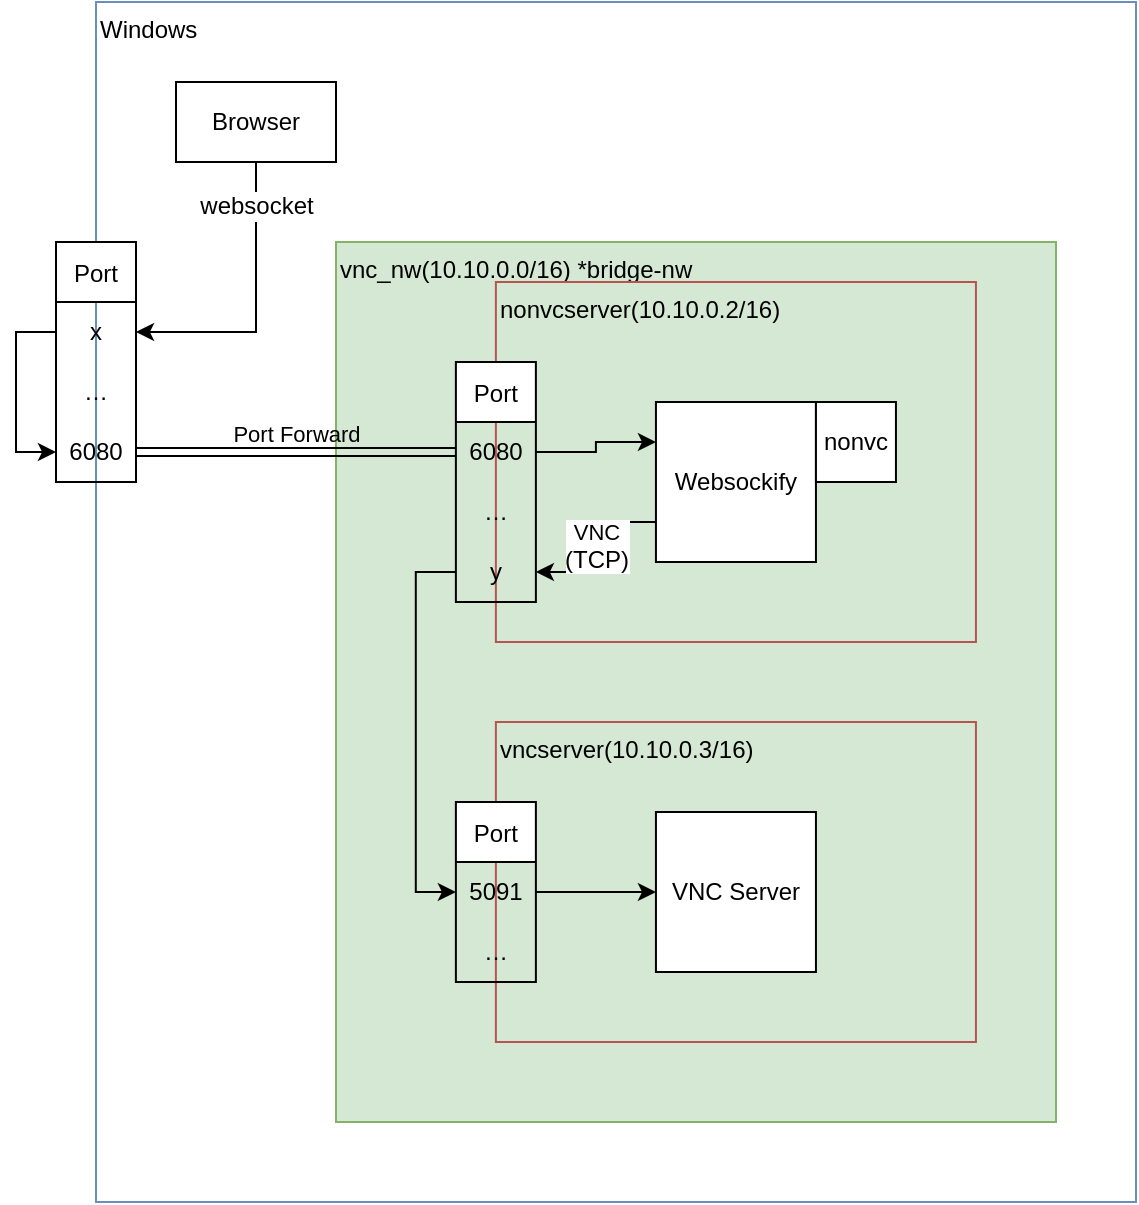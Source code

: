 <mxfile version="23.1.5" type="device">
  <diagram name="ページ1" id="4kXGkrT-Vvidgy9d8uIk">
    <mxGraphModel dx="1086" dy="628" grid="1" gridSize="10" guides="1" tooltips="1" connect="1" arrows="1" fold="1" page="1" pageScale="1" pageWidth="827" pageHeight="1169" math="0" shadow="0">
      <root>
        <mxCell id="0" />
        <mxCell id="1" parent="0" />
        <mxCell id="luYWpKc1zl30fqJoofZf-3" value="windows" parent="0" />
        <mxCell id="luYWpKc1zl30fqJoofZf-6" value="Windows" style="rounded=0;whiteSpace=wrap;html=1;align=left;verticalAlign=top;fillColor=none;fontSize=12;strokeColor=#6c8ebf;" parent="luYWpKc1zl30fqJoofZf-3" vertex="1">
          <mxGeometry x="80" y="40" width="520" height="600" as="geometry" />
        </mxCell>
        <mxCell id="luYWpKc1zl30fqJoofZf-4" value="docker" parent="0" />
        <mxCell id="luYWpKc1zl30fqJoofZf-8" value="vnc_nw(10.10.0.0/16) *bridge-nw" style="rounded=0;whiteSpace=wrap;html=1;align=left;verticalAlign=top;fillColor=#d5e8d4;fontSize=12;strokeColor=#82b366;" parent="luYWpKc1zl30fqJoofZf-4" vertex="1">
          <mxGeometry x="200" y="160" width="360" height="440" as="geometry" />
        </mxCell>
        <mxCell id="KU50Wm7XM6CYU7vMVtRq-27" value="vncserver(10.10.0.3/16)" style="rounded=0;whiteSpace=wrap;html=1;align=left;verticalAlign=top;fillColor=none;fontSize=12;strokeColor=#b85450;" vertex="1" parent="luYWpKc1zl30fqJoofZf-4">
          <mxGeometry x="279.94" y="400" width="240.03" height="160" as="geometry" />
        </mxCell>
        <mxCell id="KU50Wm7XM6CYU7vMVtRq-84" value="nonvcserver(10.10.0.2/16)" style="rounded=0;whiteSpace=wrap;html=1;align=left;verticalAlign=top;fillColor=none;fontSize=12;strokeColor=#b85450;" vertex="1" parent="luYWpKc1zl30fqJoofZf-4">
          <mxGeometry x="279.94" y="180" width="240.03" height="180" as="geometry" />
        </mxCell>
        <mxCell id="ukuxaiV331VI8wh_9Zrm-1" value="instance" parent="0" />
        <mxCell id="KU50Wm7XM6CYU7vMVtRq-54" value="Port" style="shape=table;startSize=30;container=1;collapsible=0;childLayout=tableLayout;fixedRows=1;rowLines=0;fontStyle=0;strokeColor=default;fontSize=12;" vertex="1" parent="ukuxaiV331VI8wh_9Zrm-1">
          <mxGeometry x="259.94" y="220" width="40" height="120" as="geometry" />
        </mxCell>
        <mxCell id="KU50Wm7XM6CYU7vMVtRq-55" value="" style="shape=tableRow;horizontal=0;startSize=0;swimlaneHead=0;swimlaneBody=0;top=0;left=0;bottom=0;right=0;collapsible=0;dropTarget=0;fillColor=none;points=[[0,0.5],[1,0.5]];portConstraint=eastwest;strokeColor=inherit;fontSize=12;" vertex="1" parent="KU50Wm7XM6CYU7vMVtRq-54">
          <mxGeometry y="30" width="40" height="30" as="geometry" />
        </mxCell>
        <mxCell id="KU50Wm7XM6CYU7vMVtRq-56" value="6080" style="shape=partialRectangle;html=1;whiteSpace=wrap;connectable=0;fillColor=none;top=0;left=0;bottom=0;right=0;overflow=hidden;pointerEvents=1;strokeColor=inherit;fontSize=12;" vertex="1" parent="KU50Wm7XM6CYU7vMVtRq-55">
          <mxGeometry width="40" height="30" as="geometry">
            <mxRectangle width="40" height="30" as="alternateBounds" />
          </mxGeometry>
        </mxCell>
        <mxCell id="KU50Wm7XM6CYU7vMVtRq-57" value="" style="shape=tableRow;horizontal=0;startSize=0;swimlaneHead=0;swimlaneBody=0;top=0;left=0;bottom=0;right=0;collapsible=0;dropTarget=0;fillColor=none;points=[[0,0.5],[1,0.5]];portConstraint=eastwest;strokeColor=inherit;fontSize=12;" vertex="1" parent="KU50Wm7XM6CYU7vMVtRq-54">
          <mxGeometry y="60" width="40" height="30" as="geometry" />
        </mxCell>
        <mxCell id="KU50Wm7XM6CYU7vMVtRq-58" value="…" style="shape=partialRectangle;html=1;whiteSpace=wrap;connectable=0;fillColor=none;top=0;left=0;bottom=0;right=0;overflow=hidden;strokeColor=inherit;fontSize=12;" vertex="1" parent="KU50Wm7XM6CYU7vMVtRq-57">
          <mxGeometry width="40" height="30" as="geometry">
            <mxRectangle width="40" height="30" as="alternateBounds" />
          </mxGeometry>
        </mxCell>
        <mxCell id="KU50Wm7XM6CYU7vMVtRq-59" value="" style="shape=tableRow;horizontal=0;startSize=0;swimlaneHead=0;swimlaneBody=0;top=0;left=0;bottom=0;right=0;collapsible=0;dropTarget=0;fillColor=none;points=[[0,0.5],[1,0.5]];portConstraint=eastwest;strokeColor=inherit;fontSize=12;" vertex="1" parent="KU50Wm7XM6CYU7vMVtRq-54">
          <mxGeometry y="90" width="40" height="30" as="geometry" />
        </mxCell>
        <mxCell id="KU50Wm7XM6CYU7vMVtRq-60" value="y" style="shape=partialRectangle;html=1;whiteSpace=wrap;connectable=0;fillColor=none;top=0;left=0;bottom=0;right=0;overflow=hidden;strokeColor=inherit;fontSize=12;" vertex="1" parent="KU50Wm7XM6CYU7vMVtRq-59">
          <mxGeometry width="40" height="30" as="geometry">
            <mxRectangle width="40" height="30" as="alternateBounds" />
          </mxGeometry>
        </mxCell>
        <mxCell id="KU50Wm7XM6CYU7vMVtRq-61" style="edgeStyle=orthogonalEdgeStyle;rounded=0;orthogonalLoop=1;jettySize=auto;html=1;exitX=1;exitY=0.5;exitDx=0;exitDy=0;entryX=0;entryY=0.5;entryDx=0;entryDy=0;" edge="1" parent="ukuxaiV331VI8wh_9Zrm-1" source="KU50Wm7XM6CYU7vMVtRq-62" target="KU50Wm7XM6CYU7vMVtRq-73">
          <mxGeometry relative="1" as="geometry" />
        </mxCell>
        <mxCell id="KU50Wm7XM6CYU7vMVtRq-62" value="Port" style="shape=table;startSize=30;container=1;collapsible=0;childLayout=tableLayout;fixedRows=1;rowLines=0;fontStyle=0;strokeColor=default;fontSize=12;" vertex="1" parent="ukuxaiV331VI8wh_9Zrm-1">
          <mxGeometry x="259.94" y="440" width="40" height="90" as="geometry" />
        </mxCell>
        <mxCell id="KU50Wm7XM6CYU7vMVtRq-63" value="" style="shape=tableRow;horizontal=0;startSize=0;swimlaneHead=0;swimlaneBody=0;top=0;left=0;bottom=0;right=0;collapsible=0;dropTarget=0;fillColor=none;points=[[0,0.5],[1,0.5]];portConstraint=eastwest;strokeColor=inherit;fontSize=12;" vertex="1" parent="KU50Wm7XM6CYU7vMVtRq-62">
          <mxGeometry y="30" width="40" height="30" as="geometry" />
        </mxCell>
        <mxCell id="KU50Wm7XM6CYU7vMVtRq-64" value="5091" style="shape=partialRectangle;html=1;whiteSpace=wrap;connectable=0;fillColor=none;top=0;left=0;bottom=0;right=0;overflow=hidden;pointerEvents=1;strokeColor=inherit;fontSize=12;" vertex="1" parent="KU50Wm7XM6CYU7vMVtRq-63">
          <mxGeometry width="40" height="30" as="geometry">
            <mxRectangle width="40" height="30" as="alternateBounds" />
          </mxGeometry>
        </mxCell>
        <mxCell id="KU50Wm7XM6CYU7vMVtRq-65" value="" style="shape=tableRow;horizontal=0;startSize=0;swimlaneHead=0;swimlaneBody=0;top=0;left=0;bottom=0;right=0;collapsible=0;dropTarget=0;fillColor=none;points=[[0,0.5],[1,0.5]];portConstraint=eastwest;strokeColor=inherit;fontSize=12;" vertex="1" parent="KU50Wm7XM6CYU7vMVtRq-62">
          <mxGeometry y="60" width="40" height="30" as="geometry" />
        </mxCell>
        <mxCell id="KU50Wm7XM6CYU7vMVtRq-66" value="…" style="shape=partialRectangle;html=1;whiteSpace=wrap;connectable=0;fillColor=none;top=0;left=0;bottom=0;right=0;overflow=hidden;strokeColor=inherit;fontSize=12;" vertex="1" parent="KU50Wm7XM6CYU7vMVtRq-65">
          <mxGeometry width="40" height="30" as="geometry">
            <mxRectangle width="40" height="30" as="alternateBounds" />
          </mxGeometry>
        </mxCell>
        <mxCell id="KU50Wm7XM6CYU7vMVtRq-67" value="Port Forward" style="edgeStyle=orthogonalEdgeStyle;rounded=0;orthogonalLoop=1;jettySize=auto;html=1;exitX=1;exitY=0.5;exitDx=0;exitDy=0;entryX=0;entryY=0.5;entryDx=0;entryDy=0;shape=link;labelBackgroundColor=none;" edge="1" parent="ukuxaiV331VI8wh_9Zrm-1" source="KU50Wm7XM6CYU7vMVtRq-79" target="KU50Wm7XM6CYU7vMVtRq-55">
          <mxGeometry y="9" relative="1" as="geometry">
            <mxPoint as="offset" />
          </mxGeometry>
        </mxCell>
        <mxCell id="KU50Wm7XM6CYU7vMVtRq-68" value="VNC&lt;br style=&quot;border-color: var(--border-color); font-size: 12px;&quot;&gt;&lt;span style=&quot;font-size: 12px;&quot;&gt;(TCP)&lt;/span&gt;" style="edgeStyle=orthogonalEdgeStyle;rounded=0;orthogonalLoop=1;jettySize=auto;html=1;exitX=0;exitY=0.75;exitDx=0;exitDy=0;entryX=1;entryY=0.5;entryDx=0;entryDy=0;" edge="1" parent="ukuxaiV331VI8wh_9Zrm-1" source="KU50Wm7XM6CYU7vMVtRq-72" target="KU50Wm7XM6CYU7vMVtRq-59">
          <mxGeometry relative="1" as="geometry" />
        </mxCell>
        <mxCell id="KU50Wm7XM6CYU7vMVtRq-69" style="edgeStyle=orthogonalEdgeStyle;rounded=0;orthogonalLoop=1;jettySize=auto;html=1;exitX=0;exitY=0.5;exitDx=0;exitDy=0;entryX=0;entryY=0.5;entryDx=0;entryDy=0;" edge="1" parent="ukuxaiV331VI8wh_9Zrm-1" source="KU50Wm7XM6CYU7vMVtRq-59" target="KU50Wm7XM6CYU7vMVtRq-63">
          <mxGeometry relative="1" as="geometry" />
        </mxCell>
        <mxCell id="KU50Wm7XM6CYU7vMVtRq-70" style="edgeStyle=orthogonalEdgeStyle;rounded=0;orthogonalLoop=1;jettySize=auto;html=1;exitX=1;exitY=0.5;exitDx=0;exitDy=0;entryX=0;entryY=0.25;entryDx=0;entryDy=0;fontSize=12;" edge="1" parent="ukuxaiV331VI8wh_9Zrm-1" source="KU50Wm7XM6CYU7vMVtRq-55" target="KU50Wm7XM6CYU7vMVtRq-72">
          <mxGeometry relative="1" as="geometry">
            <mxPoint x="479.94" y="240" as="sourcePoint" />
          </mxGeometry>
        </mxCell>
        <mxCell id="KU50Wm7XM6CYU7vMVtRq-71" value="Browser" style="rounded=0;whiteSpace=wrap;html=1;fontSize=12;" vertex="1" parent="ukuxaiV331VI8wh_9Zrm-1">
          <mxGeometry x="120" y="80" width="80" height="40" as="geometry" />
        </mxCell>
        <mxCell id="KU50Wm7XM6CYU7vMVtRq-72" value="Websockify" style="rounded=0;whiteSpace=wrap;html=1;fontSize=12;" vertex="1" parent="ukuxaiV331VI8wh_9Zrm-1">
          <mxGeometry x="359.97" y="240" width="80" height="80" as="geometry" />
        </mxCell>
        <mxCell id="KU50Wm7XM6CYU7vMVtRq-73" value="VNC Server" style="rounded=0;whiteSpace=wrap;html=1;fontSize=12;" vertex="1" parent="ukuxaiV331VI8wh_9Zrm-1">
          <mxGeometry x="359.97" y="445" width="80" height="80" as="geometry" />
        </mxCell>
        <mxCell id="KU50Wm7XM6CYU7vMVtRq-74" value="Port" style="shape=table;startSize=30;container=1;collapsible=0;childLayout=tableLayout;fixedRows=1;rowLines=0;fontStyle=0;strokeColor=default;fontSize=12;" vertex="1" parent="ukuxaiV331VI8wh_9Zrm-1">
          <mxGeometry x="60" y="160" width="40" height="120" as="geometry" />
        </mxCell>
        <mxCell id="KU50Wm7XM6CYU7vMVtRq-75" value="" style="shape=tableRow;horizontal=0;startSize=0;swimlaneHead=0;swimlaneBody=0;top=0;left=0;bottom=0;right=0;collapsible=0;dropTarget=0;fillColor=none;points=[[0,0.5],[1,0.5]];portConstraint=eastwest;strokeColor=inherit;fontSize=12;" vertex="1" parent="KU50Wm7XM6CYU7vMVtRq-74">
          <mxGeometry y="30" width="40" height="30" as="geometry" />
        </mxCell>
        <mxCell id="KU50Wm7XM6CYU7vMVtRq-76" value="x" style="shape=partialRectangle;html=1;whiteSpace=wrap;connectable=0;fillColor=none;top=0;left=0;bottom=0;right=0;overflow=hidden;pointerEvents=1;strokeColor=inherit;fontSize=12;" vertex="1" parent="KU50Wm7XM6CYU7vMVtRq-75">
          <mxGeometry width="40" height="30" as="geometry">
            <mxRectangle width="40" height="30" as="alternateBounds" />
          </mxGeometry>
        </mxCell>
        <mxCell id="KU50Wm7XM6CYU7vMVtRq-77" value="" style="shape=tableRow;horizontal=0;startSize=0;swimlaneHead=0;swimlaneBody=0;top=0;left=0;bottom=0;right=0;collapsible=0;dropTarget=0;fillColor=none;points=[[0,0.5],[1,0.5]];portConstraint=eastwest;strokeColor=inherit;fontSize=12;" vertex="1" parent="KU50Wm7XM6CYU7vMVtRq-74">
          <mxGeometry y="60" width="40" height="30" as="geometry" />
        </mxCell>
        <mxCell id="KU50Wm7XM6CYU7vMVtRq-78" value="…" style="shape=partialRectangle;html=1;whiteSpace=wrap;connectable=0;fillColor=none;top=0;left=0;bottom=0;right=0;overflow=hidden;strokeColor=inherit;fontSize=12;" vertex="1" parent="KU50Wm7XM6CYU7vMVtRq-77">
          <mxGeometry width="40" height="30" as="geometry">
            <mxRectangle width="40" height="30" as="alternateBounds" />
          </mxGeometry>
        </mxCell>
        <mxCell id="KU50Wm7XM6CYU7vMVtRq-79" value="" style="shape=tableRow;horizontal=0;startSize=0;swimlaneHead=0;swimlaneBody=0;top=0;left=0;bottom=0;right=0;collapsible=0;dropTarget=0;fillColor=none;points=[[0,0.5],[1,0.5]];portConstraint=eastwest;strokeColor=inherit;fontSize=12;" vertex="1" parent="KU50Wm7XM6CYU7vMVtRq-74">
          <mxGeometry y="90" width="40" height="30" as="geometry" />
        </mxCell>
        <mxCell id="KU50Wm7XM6CYU7vMVtRq-80" value="6080" style="shape=partialRectangle;html=1;whiteSpace=wrap;connectable=0;fillColor=none;top=0;left=0;bottom=0;right=0;overflow=hidden;strokeColor=inherit;fontSize=12;" vertex="1" parent="KU50Wm7XM6CYU7vMVtRq-79">
          <mxGeometry width="40" height="30" as="geometry">
            <mxRectangle width="40" height="30" as="alternateBounds" />
          </mxGeometry>
        </mxCell>
        <mxCell id="KU50Wm7XM6CYU7vMVtRq-81" style="edgeStyle=orthogonalEdgeStyle;rounded=0;orthogonalLoop=1;jettySize=auto;html=1;exitX=0;exitY=0.5;exitDx=0;exitDy=0;entryX=0;entryY=0.5;entryDx=0;entryDy=0;" edge="1" parent="KU50Wm7XM6CYU7vMVtRq-74" source="KU50Wm7XM6CYU7vMVtRq-75" target="KU50Wm7XM6CYU7vMVtRq-79">
          <mxGeometry relative="1" as="geometry" />
        </mxCell>
        <mxCell id="KU50Wm7XM6CYU7vMVtRq-82" value="websocket" style="edgeStyle=orthogonalEdgeStyle;rounded=0;orthogonalLoop=1;jettySize=auto;html=1;exitX=0.5;exitY=1;exitDx=0;exitDy=0;entryX=1;entryY=0.5;entryDx=0;entryDy=0;fontSize=12;" edge="1" parent="ukuxaiV331VI8wh_9Zrm-1" source="KU50Wm7XM6CYU7vMVtRq-71" target="KU50Wm7XM6CYU7vMVtRq-75">
          <mxGeometry x="-0.704" relative="1" as="geometry">
            <mxPoint as="offset" />
          </mxGeometry>
        </mxCell>
        <mxCell id="KU50Wm7XM6CYU7vMVtRq-83" value="nonvc" style="rounded=0;whiteSpace=wrap;html=1;fontSize=12;" vertex="1" parent="ukuxaiV331VI8wh_9Zrm-1">
          <mxGeometry x="439.97" y="240" width="40" height="40" as="geometry" />
        </mxCell>
      </root>
    </mxGraphModel>
  </diagram>
</mxfile>

